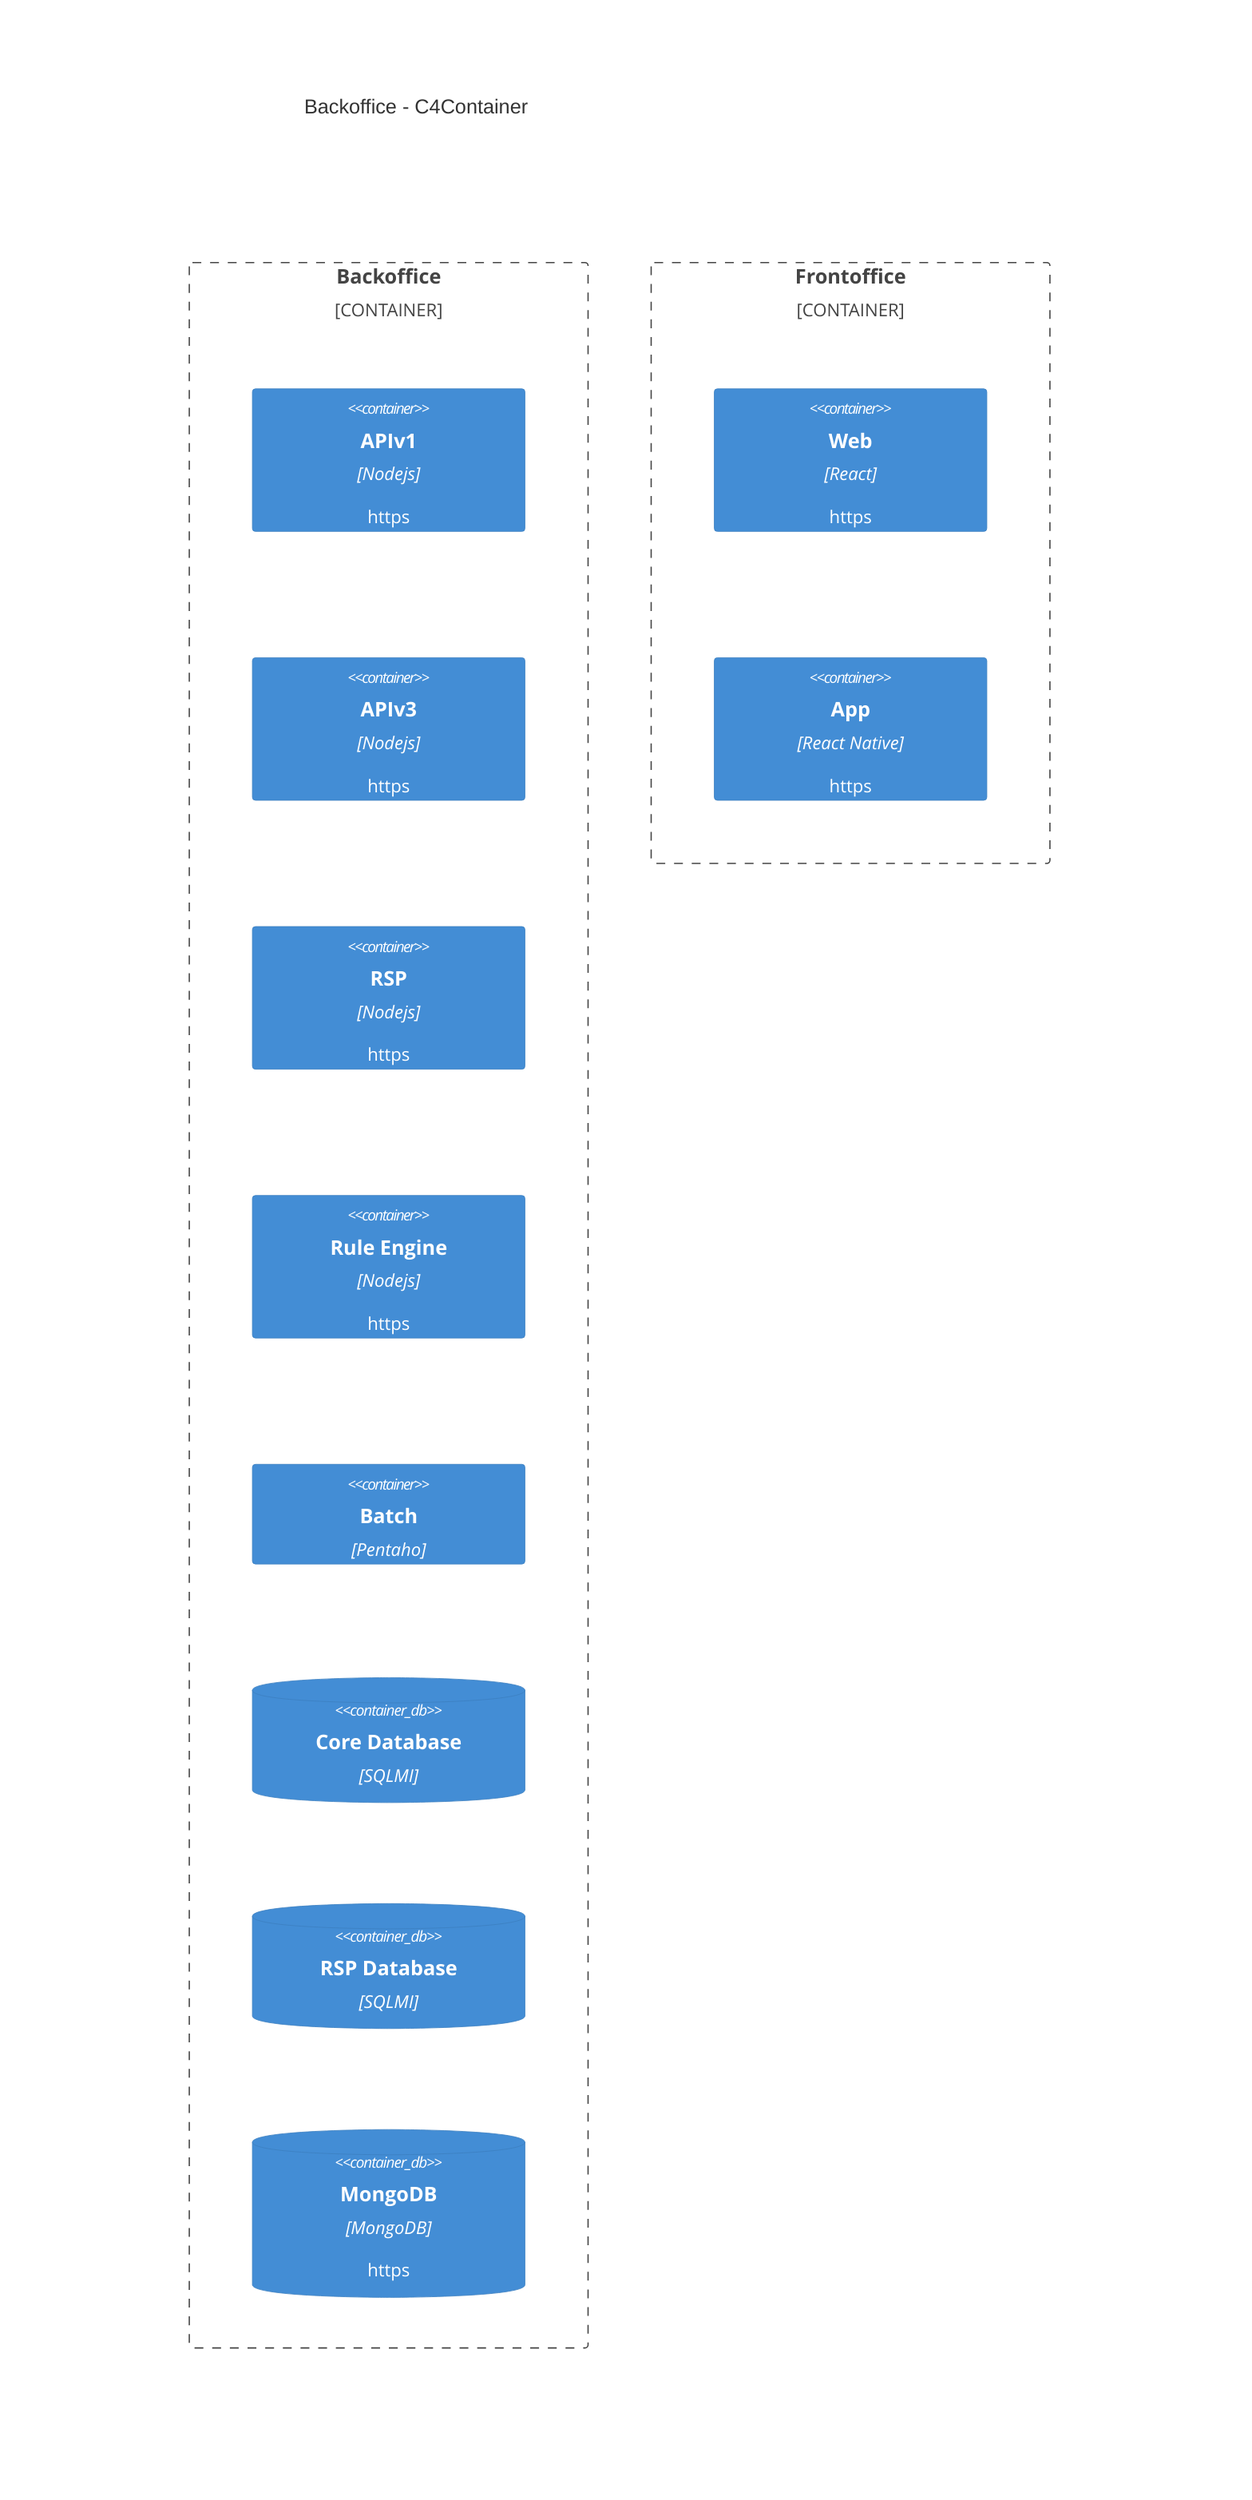 C4Container
    title Backoffice - C4Container
    Container_Boundary(be, "Backoffice") {
        Container(backend_api_v1, "APIv1", "Nodejs", "https")
        Container(backend_api_v3, "APIv3", "Nodejs", "https")
        Container(rsp_api, "RSP", "Nodejs", "https")
        Container(rule_api, "Rule Engine", "Nodejs", "https")
        Container(batch, "Batch", "Pentaho")
        ContainerDb(dbcore, "Core Database", "SQLMI")
        ContainerDb(dbrsp, "RSP Database", "SQLMI")
        ContainerDb(nosql, "MongoDB", "MongoDB", "https")
    }

    Container_Boundary(fe, "Frontoffice") {
        Container(web, "Web", "React", "https")
        Container(app, "App", "React Native", "https")
    }